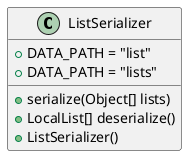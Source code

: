 @startuml
class ListSerializer{
    +DATA_PATH = "list"
    +DATA_PATH = "lists"
    +serialize(Object[] lists)
    +LocalList[] deserialize()
    +ListSerializer()
}
@enduml